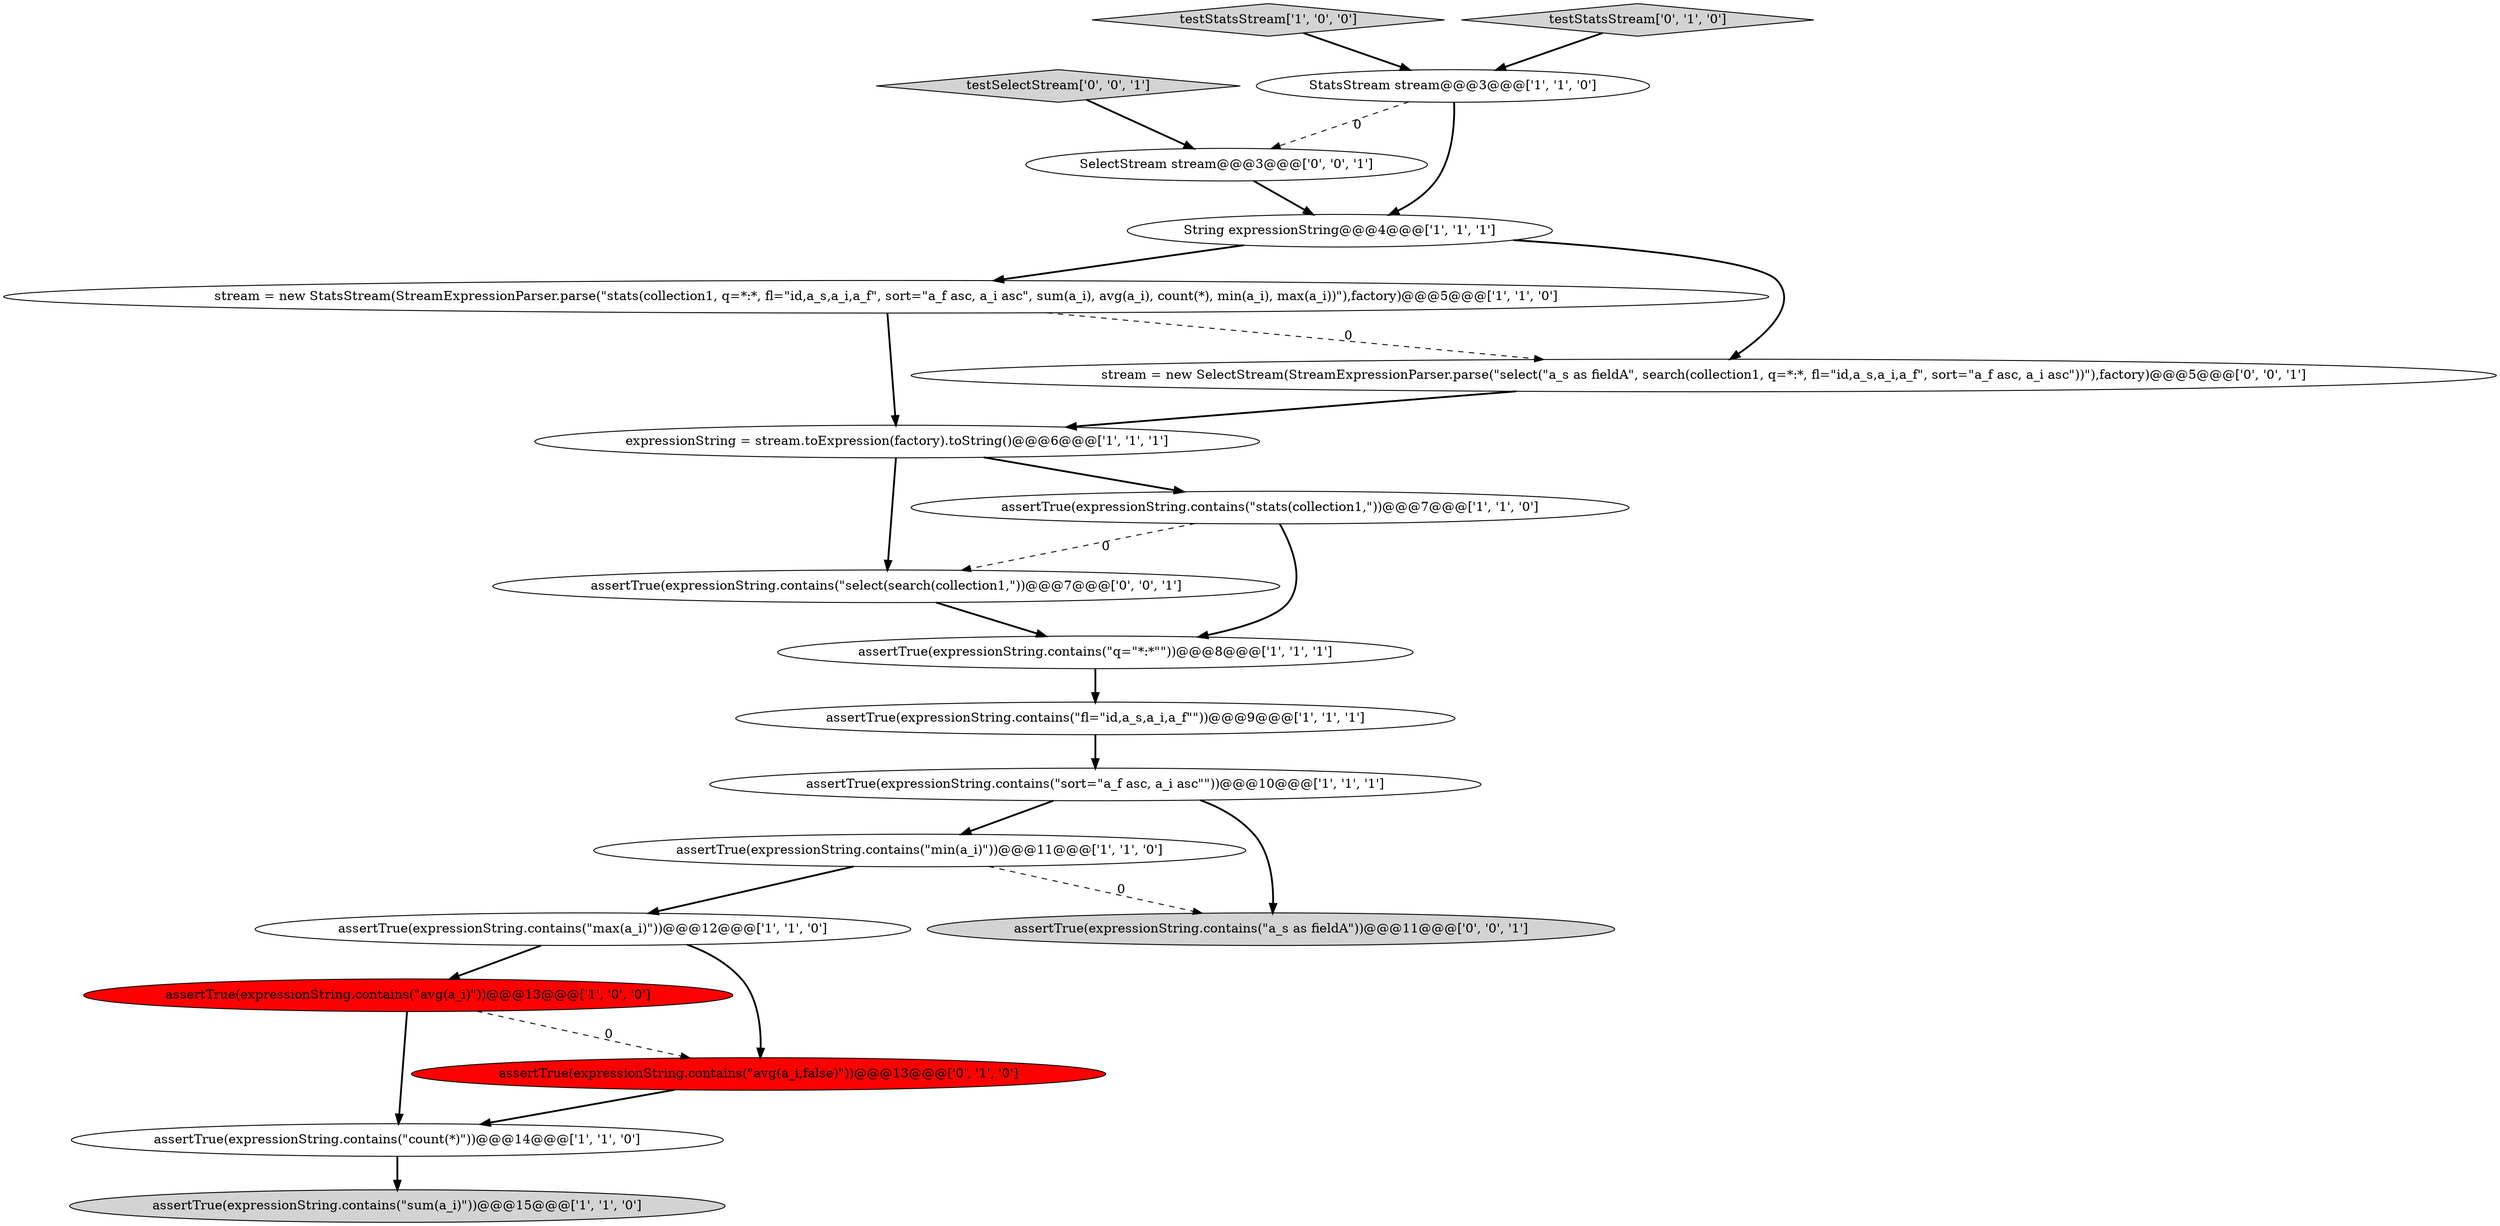 digraph {
5 [style = filled, label = "assertTrue(expressionString.contains(\"sort=\"a_f asc, a_i asc\"\"))@@@10@@@['1', '1', '1']", fillcolor = white, shape = ellipse image = "AAA0AAABBB1BBB"];
3 [style = filled, label = "assertTrue(expressionString.contains(\"avg(a_i)\"))@@@13@@@['1', '0', '0']", fillcolor = red, shape = ellipse image = "AAA1AAABBB1BBB"];
20 [style = filled, label = "assertTrue(expressionString.contains(\"select(search(collection1,\"))@@@7@@@['0', '0', '1']", fillcolor = white, shape = ellipse image = "AAA0AAABBB3BBB"];
4 [style = filled, label = "testStatsStream['1', '0', '0']", fillcolor = lightgray, shape = diamond image = "AAA0AAABBB1BBB"];
9 [style = filled, label = "assertTrue(expressionString.contains(\"stats(collection1,\"))@@@7@@@['1', '1', '0']", fillcolor = white, shape = ellipse image = "AAA0AAABBB1BBB"];
12 [style = filled, label = "stream = new StatsStream(StreamExpressionParser.parse(\"stats(collection1, q=*:*, fl=\"id,a_s,a_i,a_f\", sort=\"a_f asc, a_i asc\", sum(a_i), avg(a_i), count(*), min(a_i), max(a_i))\"),factory)@@@5@@@['1', '1', '0']", fillcolor = white, shape = ellipse image = "AAA0AAABBB1BBB"];
1 [style = filled, label = "assertTrue(expressionString.contains(\"count(*)\"))@@@14@@@['1', '1', '0']", fillcolor = white, shape = ellipse image = "AAA0AAABBB1BBB"];
7 [style = filled, label = "String expressionString@@@4@@@['1', '1', '1']", fillcolor = white, shape = ellipse image = "AAA0AAABBB1BBB"];
17 [style = filled, label = "testSelectStream['0', '0', '1']", fillcolor = lightgray, shape = diamond image = "AAA0AAABBB3BBB"];
13 [style = filled, label = "assertTrue(expressionString.contains(\"fl=\"id,a_s,a_i,a_f\"\"))@@@9@@@['1', '1', '1']", fillcolor = white, shape = ellipse image = "AAA0AAABBB1BBB"];
0 [style = filled, label = "assertTrue(expressionString.contains(\"min(a_i)\"))@@@11@@@['1', '1', '0']", fillcolor = white, shape = ellipse image = "AAA0AAABBB1BBB"];
18 [style = filled, label = "stream = new SelectStream(StreamExpressionParser.parse(\"select(\"a_s as fieldA\", search(collection1, q=*:*, fl=\"id,a_s,a_i,a_f\", sort=\"a_f asc, a_i asc\"))\"),factory)@@@5@@@['0', '0', '1']", fillcolor = white, shape = ellipse image = "AAA0AAABBB3BBB"];
15 [style = filled, label = "assertTrue(expressionString.contains(\"avg(a_i,false)\"))@@@13@@@['0', '1', '0']", fillcolor = red, shape = ellipse image = "AAA1AAABBB2BBB"];
8 [style = filled, label = "assertTrue(expressionString.contains(\"q=\"*:*\"\"))@@@8@@@['1', '1', '1']", fillcolor = white, shape = ellipse image = "AAA0AAABBB1BBB"];
16 [style = filled, label = "assertTrue(expressionString.contains(\"a_s as fieldA\"))@@@11@@@['0', '0', '1']", fillcolor = lightgray, shape = ellipse image = "AAA0AAABBB3BBB"];
6 [style = filled, label = "StatsStream stream@@@3@@@['1', '1', '0']", fillcolor = white, shape = ellipse image = "AAA0AAABBB1BBB"];
10 [style = filled, label = "assertTrue(expressionString.contains(\"max(a_i)\"))@@@12@@@['1', '1', '0']", fillcolor = white, shape = ellipse image = "AAA0AAABBB1BBB"];
14 [style = filled, label = "testStatsStream['0', '1', '0']", fillcolor = lightgray, shape = diamond image = "AAA0AAABBB2BBB"];
2 [style = filled, label = "assertTrue(expressionString.contains(\"sum(a_i)\"))@@@15@@@['1', '1', '0']", fillcolor = lightgray, shape = ellipse image = "AAA0AAABBB1BBB"];
11 [style = filled, label = "expressionString = stream.toExpression(factory).toString()@@@6@@@['1', '1', '1']", fillcolor = white, shape = ellipse image = "AAA0AAABBB1BBB"];
19 [style = filled, label = "SelectStream stream@@@3@@@['0', '0', '1']", fillcolor = white, shape = ellipse image = "AAA0AAABBB3BBB"];
9->20 [style = dashed, label="0"];
11->20 [style = bold, label=""];
10->15 [style = bold, label=""];
3->1 [style = bold, label=""];
7->12 [style = bold, label=""];
4->6 [style = bold, label=""];
18->11 [style = bold, label=""];
12->11 [style = bold, label=""];
0->16 [style = dashed, label="0"];
10->3 [style = bold, label=""];
9->8 [style = bold, label=""];
11->9 [style = bold, label=""];
17->19 [style = bold, label=""];
5->16 [style = bold, label=""];
0->10 [style = bold, label=""];
20->8 [style = bold, label=""];
5->0 [style = bold, label=""];
6->19 [style = dashed, label="0"];
13->5 [style = bold, label=""];
7->18 [style = bold, label=""];
3->15 [style = dashed, label="0"];
12->18 [style = dashed, label="0"];
1->2 [style = bold, label=""];
6->7 [style = bold, label=""];
19->7 [style = bold, label=""];
14->6 [style = bold, label=""];
8->13 [style = bold, label=""];
15->1 [style = bold, label=""];
}

